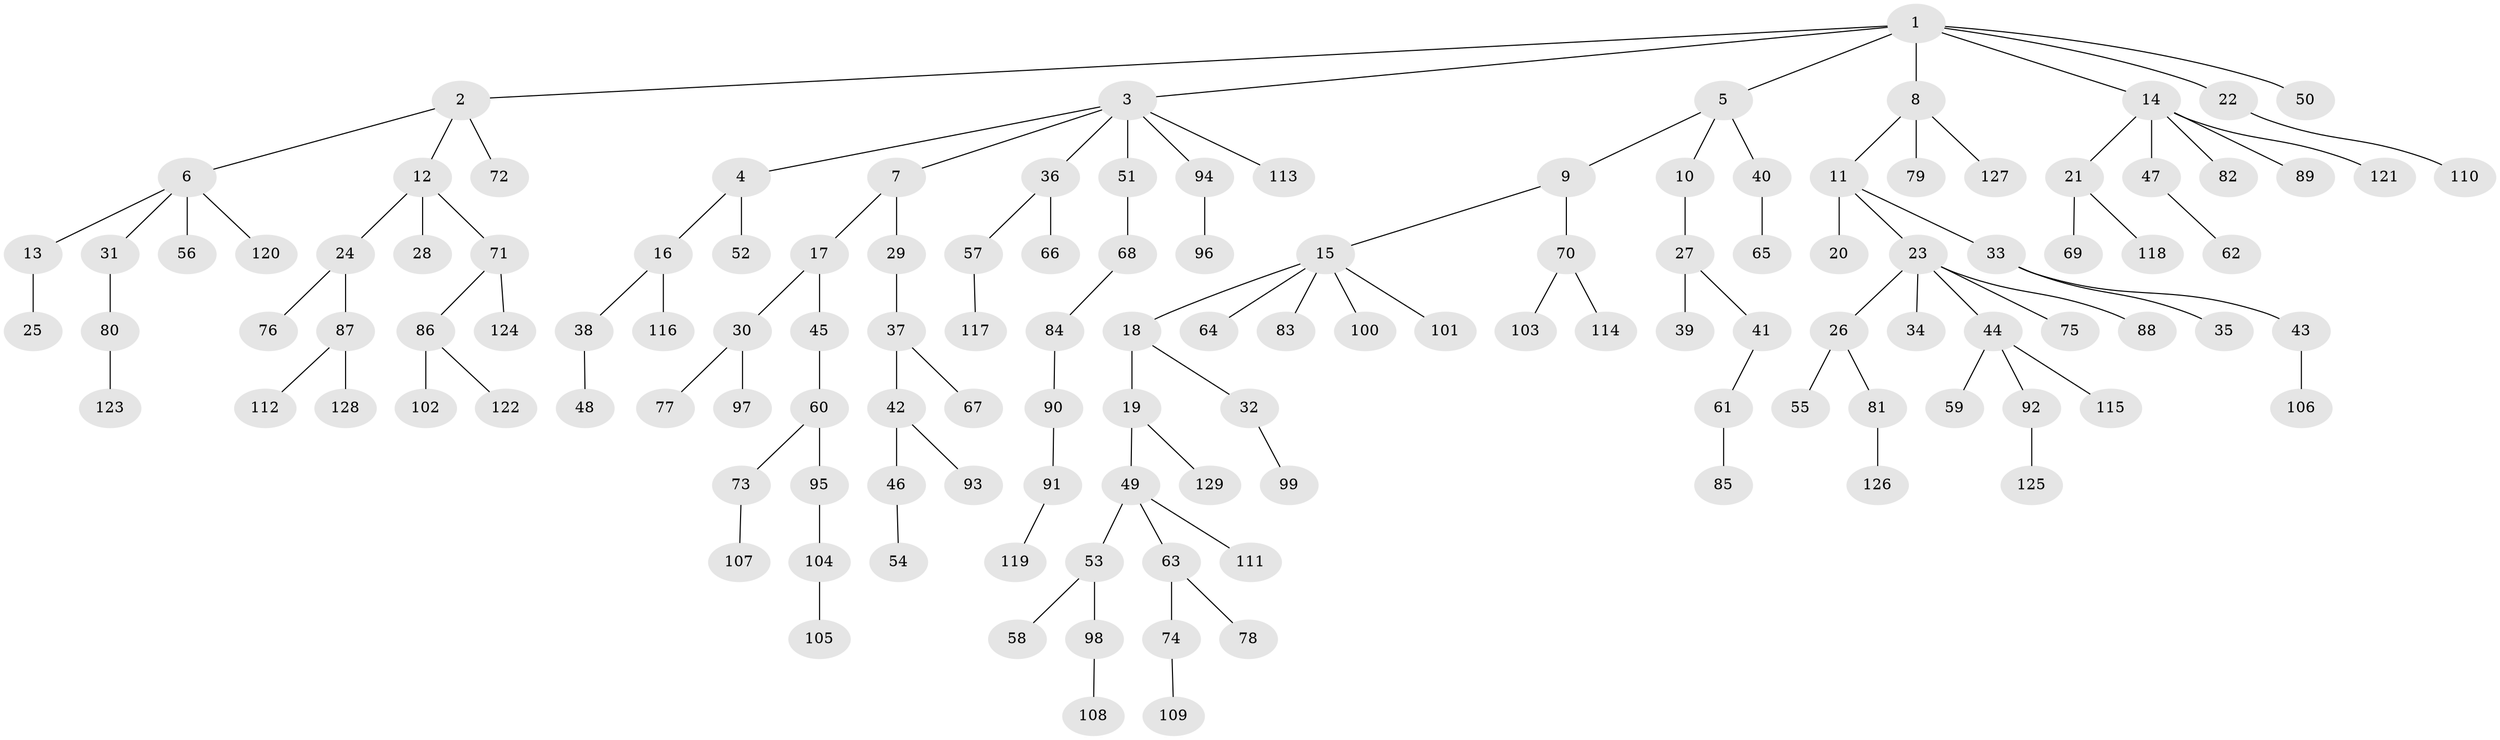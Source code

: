 // coarse degree distribution, {9: 0.010638297872340425, 7: 0.010638297872340425, 4: 0.05319148936170213, 5: 0.05319148936170213, 3: 0.09574468085106383, 2: 0.19148936170212766, 8: 0.010638297872340425, 1: 0.574468085106383}
// Generated by graph-tools (version 1.1) at 2025/24/03/03/25 07:24:09]
// undirected, 129 vertices, 128 edges
graph export_dot {
graph [start="1"]
  node [color=gray90,style=filled];
  1;
  2;
  3;
  4;
  5;
  6;
  7;
  8;
  9;
  10;
  11;
  12;
  13;
  14;
  15;
  16;
  17;
  18;
  19;
  20;
  21;
  22;
  23;
  24;
  25;
  26;
  27;
  28;
  29;
  30;
  31;
  32;
  33;
  34;
  35;
  36;
  37;
  38;
  39;
  40;
  41;
  42;
  43;
  44;
  45;
  46;
  47;
  48;
  49;
  50;
  51;
  52;
  53;
  54;
  55;
  56;
  57;
  58;
  59;
  60;
  61;
  62;
  63;
  64;
  65;
  66;
  67;
  68;
  69;
  70;
  71;
  72;
  73;
  74;
  75;
  76;
  77;
  78;
  79;
  80;
  81;
  82;
  83;
  84;
  85;
  86;
  87;
  88;
  89;
  90;
  91;
  92;
  93;
  94;
  95;
  96;
  97;
  98;
  99;
  100;
  101;
  102;
  103;
  104;
  105;
  106;
  107;
  108;
  109;
  110;
  111;
  112;
  113;
  114;
  115;
  116;
  117;
  118;
  119;
  120;
  121;
  122;
  123;
  124;
  125;
  126;
  127;
  128;
  129;
  1 -- 2;
  1 -- 3;
  1 -- 5;
  1 -- 8;
  1 -- 14;
  1 -- 22;
  1 -- 50;
  2 -- 6;
  2 -- 12;
  2 -- 72;
  3 -- 4;
  3 -- 7;
  3 -- 36;
  3 -- 51;
  3 -- 94;
  3 -- 113;
  4 -- 16;
  4 -- 52;
  5 -- 9;
  5 -- 10;
  5 -- 40;
  6 -- 13;
  6 -- 31;
  6 -- 56;
  6 -- 120;
  7 -- 17;
  7 -- 29;
  8 -- 11;
  8 -- 79;
  8 -- 127;
  9 -- 15;
  9 -- 70;
  10 -- 27;
  11 -- 20;
  11 -- 23;
  11 -- 33;
  12 -- 24;
  12 -- 28;
  12 -- 71;
  13 -- 25;
  14 -- 21;
  14 -- 47;
  14 -- 82;
  14 -- 89;
  14 -- 121;
  15 -- 18;
  15 -- 64;
  15 -- 83;
  15 -- 100;
  15 -- 101;
  16 -- 38;
  16 -- 116;
  17 -- 30;
  17 -- 45;
  18 -- 19;
  18 -- 32;
  19 -- 49;
  19 -- 129;
  21 -- 69;
  21 -- 118;
  22 -- 110;
  23 -- 26;
  23 -- 34;
  23 -- 44;
  23 -- 75;
  23 -- 88;
  24 -- 76;
  24 -- 87;
  26 -- 55;
  26 -- 81;
  27 -- 39;
  27 -- 41;
  29 -- 37;
  30 -- 77;
  30 -- 97;
  31 -- 80;
  32 -- 99;
  33 -- 35;
  33 -- 43;
  36 -- 57;
  36 -- 66;
  37 -- 42;
  37 -- 67;
  38 -- 48;
  40 -- 65;
  41 -- 61;
  42 -- 46;
  42 -- 93;
  43 -- 106;
  44 -- 59;
  44 -- 92;
  44 -- 115;
  45 -- 60;
  46 -- 54;
  47 -- 62;
  49 -- 53;
  49 -- 63;
  49 -- 111;
  51 -- 68;
  53 -- 58;
  53 -- 98;
  57 -- 117;
  60 -- 73;
  60 -- 95;
  61 -- 85;
  63 -- 74;
  63 -- 78;
  68 -- 84;
  70 -- 103;
  70 -- 114;
  71 -- 86;
  71 -- 124;
  73 -- 107;
  74 -- 109;
  80 -- 123;
  81 -- 126;
  84 -- 90;
  86 -- 102;
  86 -- 122;
  87 -- 112;
  87 -- 128;
  90 -- 91;
  91 -- 119;
  92 -- 125;
  94 -- 96;
  95 -- 104;
  98 -- 108;
  104 -- 105;
}
